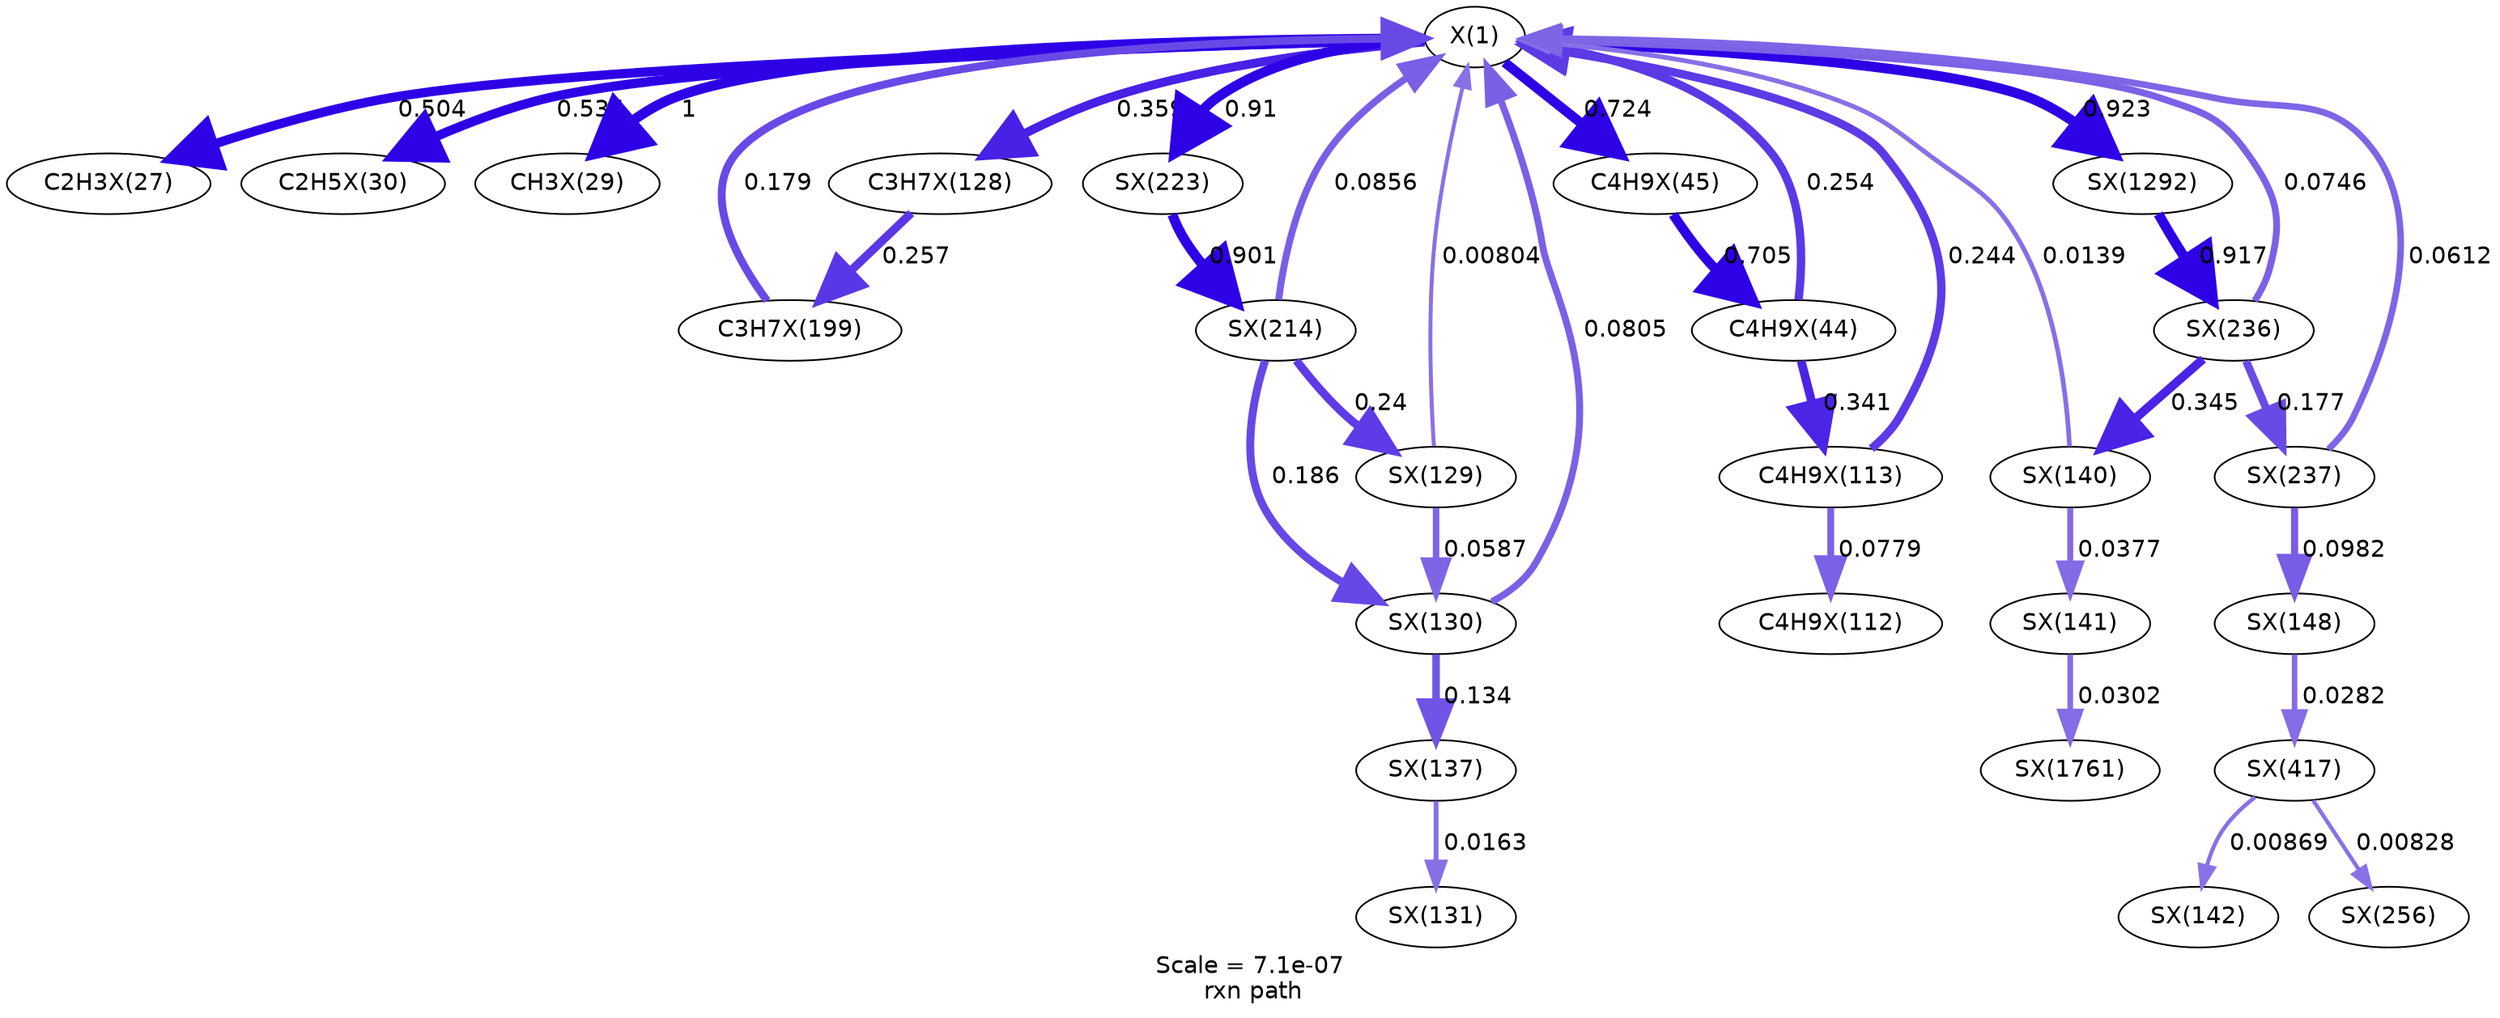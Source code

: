 digraph reaction_paths {
center=1;
s106 -> s108[fontname="Helvetica", style="setlinewidth(5.48)", arrowsize=2.74, color="0.7, 1, 0.9"
, label=" 0.504"];
s106 -> s111[fontname="Helvetica", style="setlinewidth(5.53)", arrowsize=2.76, color="0.7, 1.03, 0.9"
, label=" 0.535"];
s106 -> s110[fontname="Helvetica", style="setlinewidth(6)", arrowsize=3, color="0.7, 1.5, 0.9"
, label=" 1"];
s106 -> s128[fontname="Helvetica", style="setlinewidth(5.23)", arrowsize=2.61, color="0.7, 0.859, 0.9"
, label=" 0.359"];
s139 -> s106[fontname="Helvetica", style="setlinewidth(4.7)", arrowsize=2.35, color="0.7, 0.679, 0.9"
, label=" 0.179"];
s142 -> s106[fontname="Helvetica", style="setlinewidth(4.14)", arrowsize=2.07, color="0.7, 0.586, 0.9"
, label=" 0.0856"];
s106 -> s143[fontname="Helvetica", style="setlinewidth(5.93)", arrowsize=2.96, color="0.7, 1.41, 0.9"
, label=" 0.91"];
s129 -> s106[fontname="Helvetica", style="setlinewidth(2.36)", arrowsize=1.18, color="0.7, 0.508, 0.9"
, label=" 0.00804"];
s130 -> s106[fontname="Helvetica", style="setlinewidth(4.1)", arrowsize=2.05, color="0.7, 0.581, 0.9"
, label=" 0.0805"];
s117 -> s106[fontname="Helvetica", style="setlinewidth(4.96)", arrowsize=2.48, color="0.7, 0.754, 0.9"
, label=" 0.254"];
s106 -> s118[fontname="Helvetica", style="setlinewidth(5.76)", arrowsize=2.88, color="0.7, 1.22, 0.9"
, label=" 0.724"];
s126 -> s106[fontname="Helvetica", style="setlinewidth(4.93)", arrowsize=2.47, color="0.7, 0.744, 0.9"
, label=" 0.244"];
s149 -> s106[fontname="Helvetica", style="setlinewidth(4.04)", arrowsize=2.02, color="0.7, 0.575, 0.9"
, label=" 0.0746"];
s106 -> s211[fontname="Helvetica", style="setlinewidth(5.94)", arrowsize=2.97, color="0.7, 1.42, 0.9"
, label=" 0.923"];
s134 -> s106[fontname="Helvetica", style="setlinewidth(2.77)", arrowsize=1.38, color="0.7, 0.514, 0.9"
, label=" 0.0139"];
s150 -> s106[fontname="Helvetica", style="setlinewidth(3.89)", arrowsize=1.95, color="0.7, 0.561, 0.9"
, label=" 0.0612"];
s128 -> s139[fontname="Helvetica", style="setlinewidth(4.98)", arrowsize=2.49, color="0.7, 0.757, 0.9"
, label=" 0.257"];
s143 -> s142[fontname="Helvetica", style="setlinewidth(5.92)", arrowsize=2.96, color="0.7, 1.4, 0.9"
, label=" 0.901"];
s142 -> s129[fontname="Helvetica", style="setlinewidth(4.92)", arrowsize=2.46, color="0.7, 0.74, 0.9"
, label=" 0.24"];
s142 -> s130[fontname="Helvetica", style="setlinewidth(4.73)", arrowsize=2.37, color="0.7, 0.686, 0.9"
, label=" 0.186"];
s129 -> s130[fontname="Helvetica", style="setlinewidth(3.86)", arrowsize=1.93, color="0.7, 0.559, 0.9"
, label=" 0.0587"];
s130 -> s132[fontname="Helvetica", style="setlinewidth(4.48)", arrowsize=2.24, color="0.7, 0.634, 0.9"
, label=" 0.134"];
s132 -> s131[fontname="Helvetica", style="setlinewidth(2.89)", arrowsize=1.45, color="0.7, 0.516, 0.9"
, label=" 0.0163"];
s118 -> s117[fontname="Helvetica", style="setlinewidth(5.74)", arrowsize=2.87, color="0.7, 1.21, 0.9"
, label=" 0.705"];
s117 -> s126[fontname="Helvetica", style="setlinewidth(5.19)", arrowsize=2.59, color="0.7, 0.841, 0.9"
, label=" 0.341"];
s126 -> s125[fontname="Helvetica", style="setlinewidth(4.07)", arrowsize=2.04, color="0.7, 0.578, 0.9"
, label=" 0.0779"];
s211 -> s149[fontname="Helvetica", style="setlinewidth(5.93)", arrowsize=2.97, color="0.7, 1.42, 0.9"
, label=" 0.917"];
s149 -> s134[fontname="Helvetica", style="setlinewidth(5.2)", arrowsize=2.6, color="0.7, 0.845, 0.9"
, label=" 0.345"];
s149 -> s150[fontname="Helvetica", style="setlinewidth(4.69)", arrowsize=2.35, color="0.7, 0.677, 0.9"
, label=" 0.177"];
s134 -> s135[fontname="Helvetica", style="setlinewidth(3.53)", arrowsize=1.76, color="0.7, 0.538, 0.9"
, label=" 0.0377"];
s150 -> s137[fontname="Helvetica", style="setlinewidth(4.25)", arrowsize=2.12, color="0.7, 0.598, 0.9"
, label=" 0.0982"];
s135 -> s235[fontname="Helvetica", style="setlinewidth(3.36)", arrowsize=1.68, color="0.7, 0.53, 0.9"
, label=" 0.0302"];
s137 -> s171[fontname="Helvetica", style="setlinewidth(3.31)", arrowsize=1.65, color="0.7, 0.528, 0.9"
, label=" 0.0282"];
s171 -> s157[fontname="Helvetica", style="setlinewidth(2.38)", arrowsize=1.19, color="0.7, 0.508, 0.9"
, label=" 0.00828"];
s171 -> s136[fontname="Helvetica", style="setlinewidth(2.42)", arrowsize=1.21, color="0.7, 0.509, 0.9"
, label=" 0.00869"];
s106 [ fontname="Helvetica", label="X(1)"];
s108 [ fontname="Helvetica", label="C2H3X(27)"];
s110 [ fontname="Helvetica", label="CH3X(29)"];
s111 [ fontname="Helvetica", label="C2H5X(30)"];
s117 [ fontname="Helvetica", label="C4H9X(44)"];
s118 [ fontname="Helvetica", label="C4H9X(45)"];
s125 [ fontname="Helvetica", label="C4H9X(112)"];
s126 [ fontname="Helvetica", label="C4H9X(113)"];
s128 [ fontname="Helvetica", label="C3H7X(128)"];
s129 [ fontname="Helvetica", label="SX(129)"];
s130 [ fontname="Helvetica", label="SX(130)"];
s131 [ fontname="Helvetica", label="SX(131)"];
s132 [ fontname="Helvetica", label="SX(137)"];
s134 [ fontname="Helvetica", label="SX(140)"];
s135 [ fontname="Helvetica", label="SX(141)"];
s136 [ fontname="Helvetica", label="SX(142)"];
s137 [ fontname="Helvetica", label="SX(148)"];
s139 [ fontname="Helvetica", label="C3H7X(199)"];
s142 [ fontname="Helvetica", label="SX(214)"];
s143 [ fontname="Helvetica", label="SX(223)"];
s149 [ fontname="Helvetica", label="SX(236)"];
s150 [ fontname="Helvetica", label="SX(237)"];
s157 [ fontname="Helvetica", label="SX(256)"];
s171 [ fontname="Helvetica", label="SX(417)"];
s211 [ fontname="Helvetica", label="SX(1292)"];
s235 [ fontname="Helvetica", label="SX(1761)"];
 label = "Scale = 7.1e-07\l rxn path";
 fontname = "Helvetica";
}
